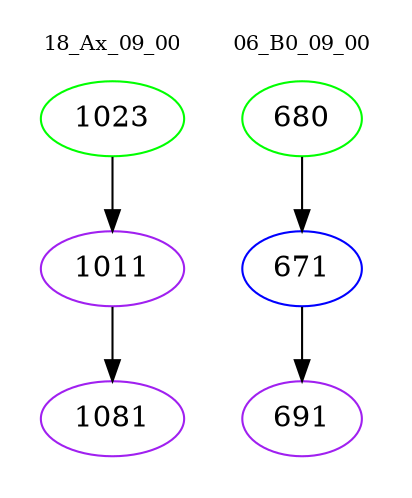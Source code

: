 digraph{
subgraph cluster_0 {
color = white
label = "18_Ax_09_00";
fontsize=10;
T0_1023 [label="1023", color="green"]
T0_1023 -> T0_1011 [color="black"]
T0_1011 [label="1011", color="purple"]
T0_1011 -> T0_1081 [color="black"]
T0_1081 [label="1081", color="purple"]
}
subgraph cluster_1 {
color = white
label = "06_B0_09_00";
fontsize=10;
T1_680 [label="680", color="green"]
T1_680 -> T1_671 [color="black"]
T1_671 [label="671", color="blue"]
T1_671 -> T1_691 [color="black"]
T1_691 [label="691", color="purple"]
}
}
